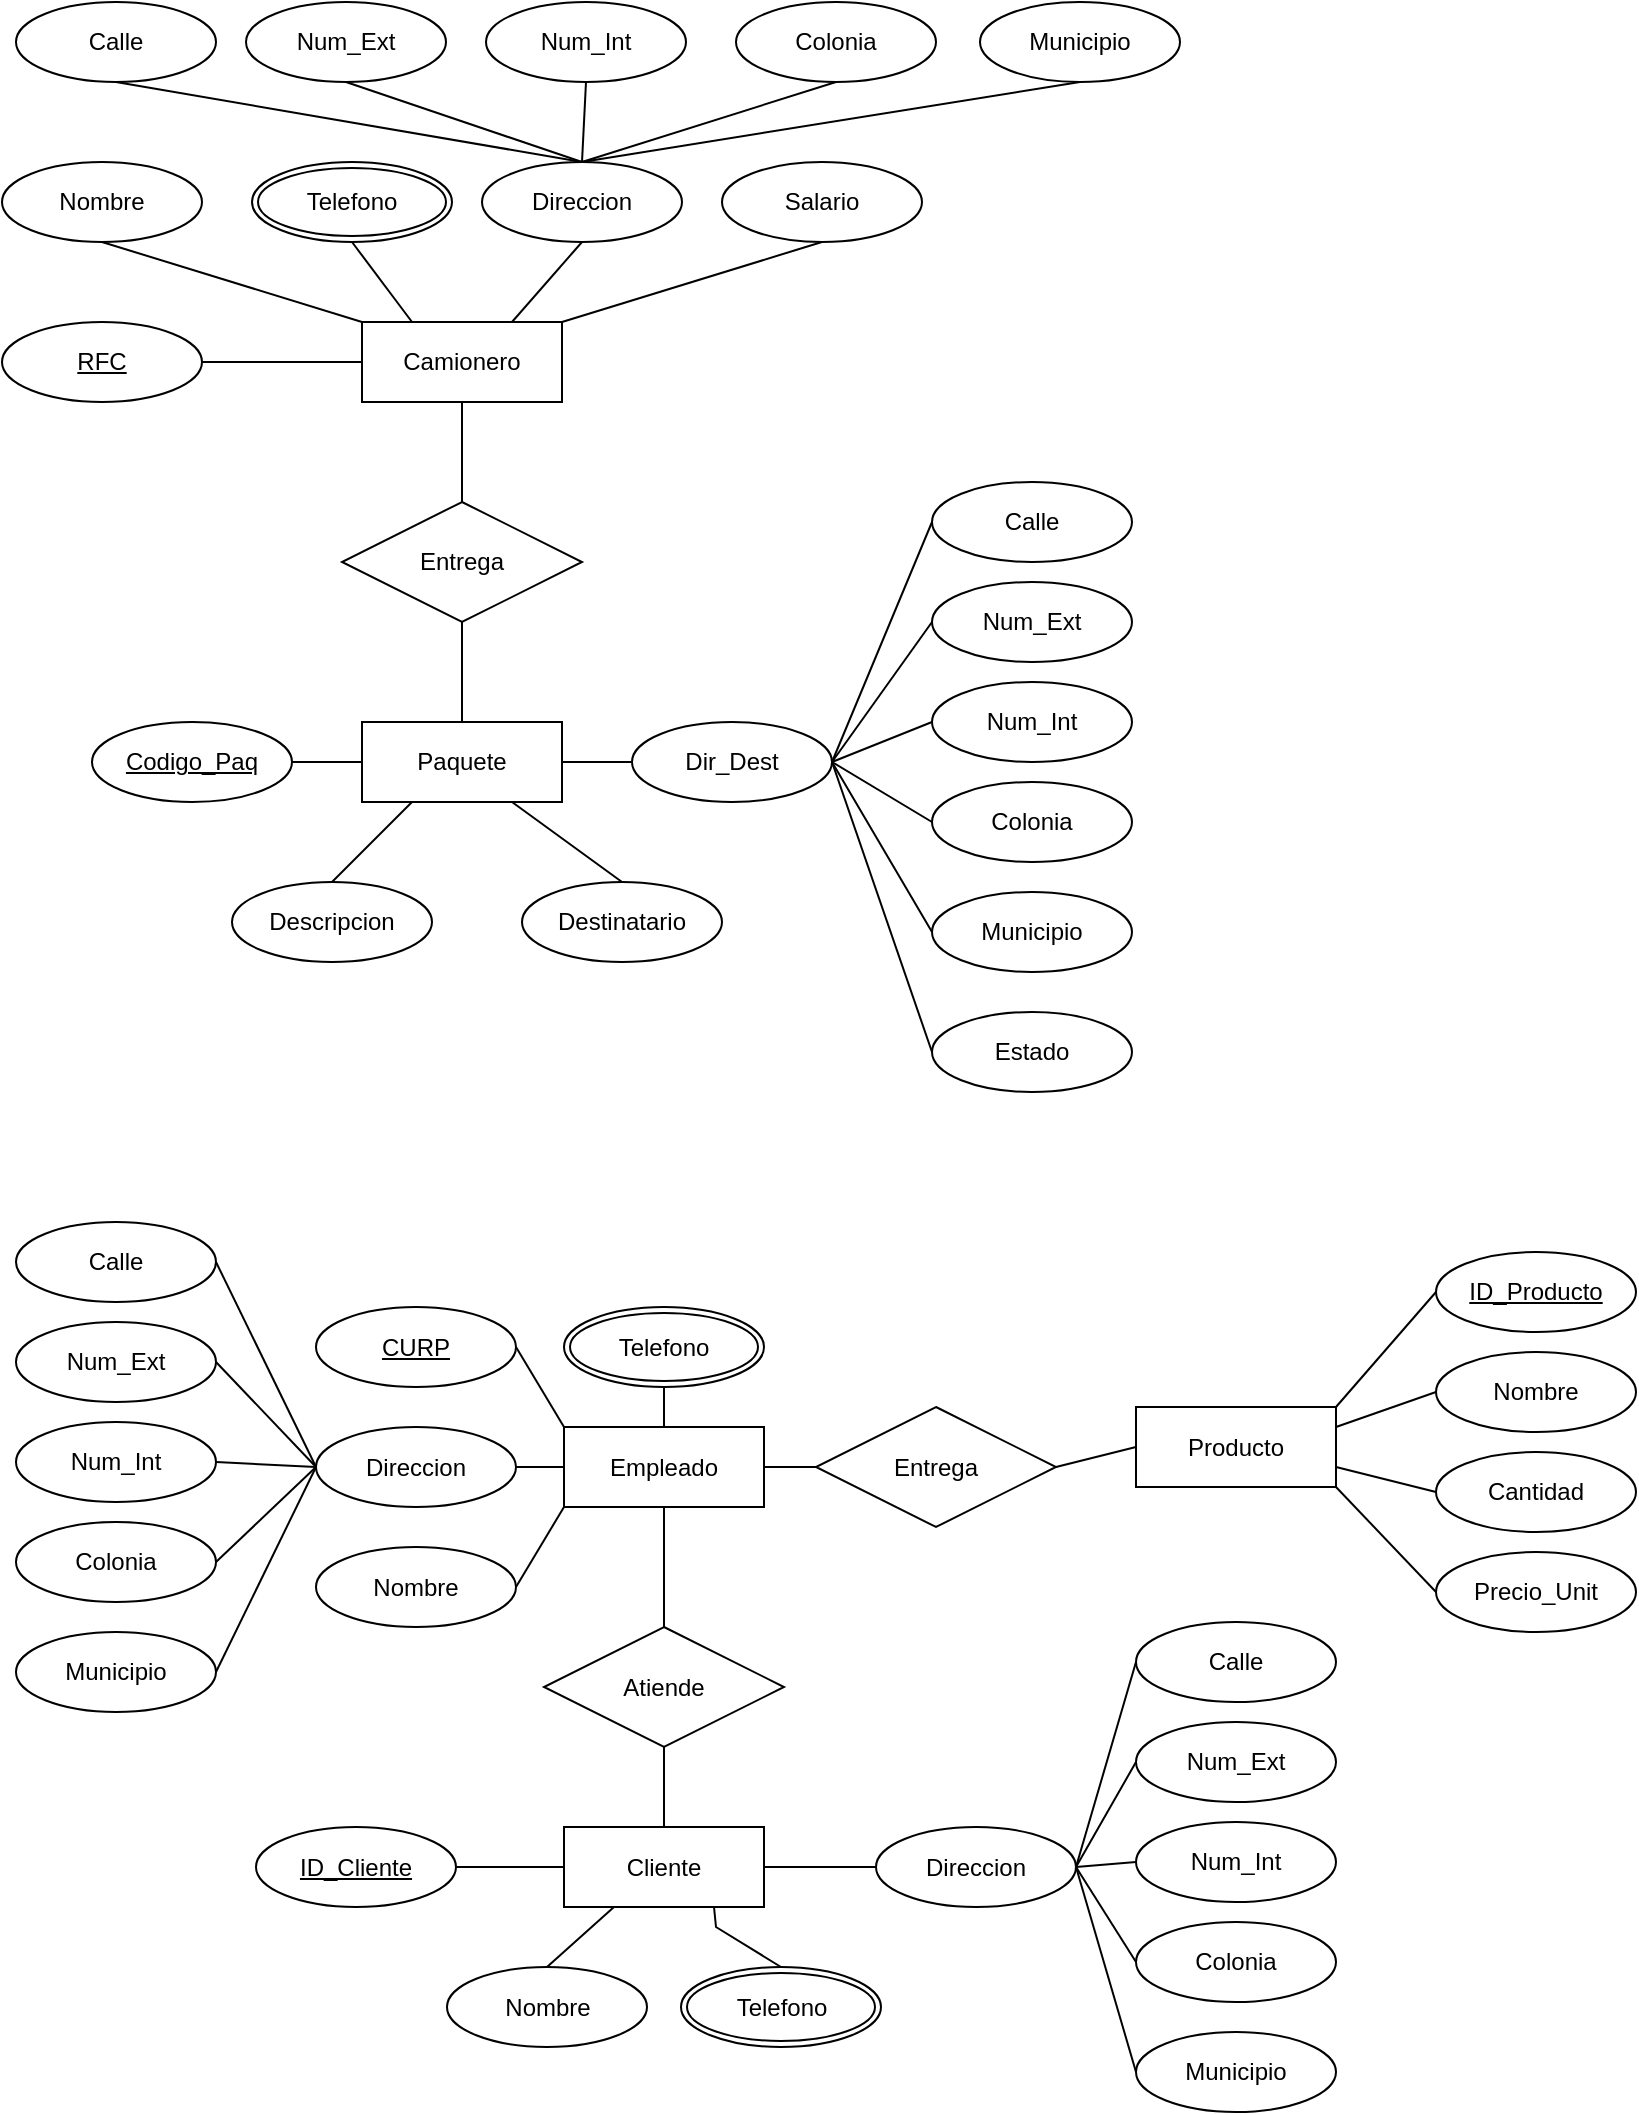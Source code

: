 <mxfile version="24.4.4" type="github">
  <diagram name="Page-1" id="F2wObzFkL9Ld8bVrgQpd">
    <mxGraphModel dx="2390" dy="1315" grid="1" gridSize="10" guides="1" tooltips="1" connect="1" arrows="1" fold="1" page="1" pageScale="1" pageWidth="850" pageHeight="1100" math="0" shadow="0">
      <root>
        <mxCell id="0" />
        <mxCell id="1" parent="0" />
        <mxCell id="Nc63QevifEA5sTJZHli5-1" value="Paquete" style="whiteSpace=wrap;html=1;align=center;" parent="1" vertex="1">
          <mxGeometry x="180" y="360" width="100" height="40" as="geometry" />
        </mxCell>
        <mxCell id="Nc63QevifEA5sTJZHli5-2" value="Camionero" style="whiteSpace=wrap;html=1;align=center;" parent="1" vertex="1">
          <mxGeometry x="180" y="160" width="100" height="40" as="geometry" />
        </mxCell>
        <mxCell id="Nc63QevifEA5sTJZHli5-3" value="Entrega" style="shape=rhombus;perimeter=rhombusPerimeter;whiteSpace=wrap;html=1;align=center;" parent="1" vertex="1">
          <mxGeometry x="170" y="250" width="120" height="60" as="geometry" />
        </mxCell>
        <mxCell id="Nc63QevifEA5sTJZHli5-4" value="" style="endArrow=none;html=1;rounded=0;exitX=0.5;exitY=0;exitDx=0;exitDy=0;entryX=0.5;entryY=1;entryDx=0;entryDy=0;" parent="1" source="Nc63QevifEA5sTJZHli5-1" target="Nc63QevifEA5sTJZHli5-3" edge="1">
          <mxGeometry relative="1" as="geometry">
            <mxPoint x="145" y="290" as="sourcePoint" />
            <mxPoint x="305" y="290" as="targetPoint" />
          </mxGeometry>
        </mxCell>
        <mxCell id="Nc63QevifEA5sTJZHli5-5" value="" style="endArrow=none;html=1;rounded=0;exitX=0.5;exitY=1;exitDx=0;exitDy=0;entryX=0.5;entryY=0;entryDx=0;entryDy=0;" parent="1" source="Nc63QevifEA5sTJZHli5-2" target="Nc63QevifEA5sTJZHli5-3" edge="1">
          <mxGeometry relative="1" as="geometry">
            <mxPoint x="145" y="290" as="sourcePoint" />
            <mxPoint x="305" y="290" as="targetPoint" />
          </mxGeometry>
        </mxCell>
        <mxCell id="Nc63QevifEA5sTJZHli5-6" value="Municipio" style="ellipse;whiteSpace=wrap;html=1;align=center;" parent="1" vertex="1">
          <mxGeometry x="489" width="100" height="40" as="geometry" />
        </mxCell>
        <mxCell id="Nc63QevifEA5sTJZHli5-8" value="Salario" style="ellipse;whiteSpace=wrap;html=1;align=center;" parent="1" vertex="1">
          <mxGeometry x="360" y="80" width="100" height="40" as="geometry" />
        </mxCell>
        <mxCell id="Nc63QevifEA5sTJZHli5-9" value="Direccion" style="ellipse;whiteSpace=wrap;html=1;align=center;" parent="1" vertex="1">
          <mxGeometry x="240" y="80" width="100" height="40" as="geometry" />
        </mxCell>
        <mxCell id="Nc63QevifEA5sTJZHli5-11" value="Nombre" style="ellipse;whiteSpace=wrap;html=1;align=center;" parent="1" vertex="1">
          <mxGeometry y="80" width="100" height="40" as="geometry" />
        </mxCell>
        <mxCell id="Nc63QevifEA5sTJZHli5-12" value="RFC" style="ellipse;whiteSpace=wrap;html=1;align=center;fontStyle=4;" parent="1" vertex="1">
          <mxGeometry y="160" width="100" height="40" as="geometry" />
        </mxCell>
        <mxCell id="Nc63QevifEA5sTJZHli5-13" value="Telefono" style="ellipse;shape=doubleEllipse;margin=3;whiteSpace=wrap;html=1;align=center;" parent="1" vertex="1">
          <mxGeometry x="125" y="80" width="100" height="40" as="geometry" />
        </mxCell>
        <mxCell id="Nc63QevifEA5sTJZHli5-15" value="" style="endArrow=none;html=1;rounded=0;exitX=0.5;exitY=1;exitDx=0;exitDy=0;entryX=1;entryY=0;entryDx=0;entryDy=0;" parent="1" source="Nc63QevifEA5sTJZHli5-8" target="Nc63QevifEA5sTJZHli5-2" edge="1">
          <mxGeometry relative="1" as="geometry">
            <mxPoint x="145" y="290" as="sourcePoint" />
            <mxPoint x="305" y="290" as="targetPoint" />
          </mxGeometry>
        </mxCell>
        <mxCell id="Nc63QevifEA5sTJZHli5-16" value="" style="endArrow=none;html=1;rounded=0;exitX=0.75;exitY=0;exitDx=0;exitDy=0;entryX=0.5;entryY=1;entryDx=0;entryDy=0;" parent="1" source="Nc63QevifEA5sTJZHli5-2" target="Nc63QevifEA5sTJZHli5-9" edge="1">
          <mxGeometry relative="1" as="geometry">
            <mxPoint x="145" y="290" as="sourcePoint" />
            <mxPoint x="305" y="290" as="targetPoint" />
          </mxGeometry>
        </mxCell>
        <mxCell id="Nc63QevifEA5sTJZHli5-17" value="" style="endArrow=none;html=1;rounded=0;exitX=0.5;exitY=1;exitDx=0;exitDy=0;entryX=0.25;entryY=0;entryDx=0;entryDy=0;" parent="1" source="Nc63QevifEA5sTJZHli5-13" target="Nc63QevifEA5sTJZHli5-2" edge="1">
          <mxGeometry relative="1" as="geometry">
            <mxPoint x="145" y="290" as="sourcePoint" />
            <mxPoint x="305" y="290" as="targetPoint" />
          </mxGeometry>
        </mxCell>
        <mxCell id="Nc63QevifEA5sTJZHli5-18" value="" style="endArrow=none;html=1;rounded=0;exitX=0.5;exitY=1;exitDx=0;exitDy=0;entryX=0;entryY=0;entryDx=0;entryDy=0;" parent="1" source="Nc63QevifEA5sTJZHli5-11" target="Nc63QevifEA5sTJZHli5-2" edge="1">
          <mxGeometry relative="1" as="geometry">
            <mxPoint x="145" y="290" as="sourcePoint" />
            <mxPoint x="305" y="290" as="targetPoint" />
          </mxGeometry>
        </mxCell>
        <mxCell id="Nc63QevifEA5sTJZHli5-19" value="" style="endArrow=none;html=1;rounded=0;exitX=1;exitY=0.5;exitDx=0;exitDy=0;entryX=0;entryY=0.5;entryDx=0;entryDy=0;" parent="1" source="Nc63QevifEA5sTJZHli5-12" target="Nc63QevifEA5sTJZHli5-2" edge="1">
          <mxGeometry relative="1" as="geometry">
            <mxPoint x="145" y="290" as="sourcePoint" />
            <mxPoint x="305" y="290" as="targetPoint" />
          </mxGeometry>
        </mxCell>
        <mxCell id="Nc63QevifEA5sTJZHli5-20" value="Codigo_Paq" style="ellipse;whiteSpace=wrap;html=1;align=center;fontStyle=4;" parent="1" vertex="1">
          <mxGeometry x="45" y="360" width="100" height="40" as="geometry" />
        </mxCell>
        <mxCell id="Nc63QevifEA5sTJZHli5-21" value="Dir_Dest" style="ellipse;whiteSpace=wrap;html=1;align=center;" parent="1" vertex="1">
          <mxGeometry x="315" y="360" width="100" height="40" as="geometry" />
        </mxCell>
        <mxCell id="Nc63QevifEA5sTJZHli5-22" value="Descripcion" style="ellipse;whiteSpace=wrap;html=1;align=center;" parent="1" vertex="1">
          <mxGeometry x="115" y="440" width="100" height="40" as="geometry" />
        </mxCell>
        <mxCell id="Nc63QevifEA5sTJZHli5-23" value="Destinatario" style="ellipse;whiteSpace=wrap;html=1;align=center;" parent="1" vertex="1">
          <mxGeometry x="260" y="440" width="100" height="40" as="geometry" />
        </mxCell>
        <mxCell id="Nc63QevifEA5sTJZHli5-24" value="" style="endArrow=none;html=1;rounded=0;exitX=0.75;exitY=1;exitDx=0;exitDy=0;entryX=0.5;entryY=0;entryDx=0;entryDy=0;" parent="1" source="Nc63QevifEA5sTJZHli5-1" target="Nc63QevifEA5sTJZHli5-23" edge="1">
          <mxGeometry relative="1" as="geometry">
            <mxPoint x="145" y="290" as="sourcePoint" />
            <mxPoint x="305" y="290" as="targetPoint" />
          </mxGeometry>
        </mxCell>
        <mxCell id="Nc63QevifEA5sTJZHli5-25" value="" style="endArrow=none;html=1;rounded=0;exitX=0.5;exitY=0;exitDx=0;exitDy=0;entryX=0.25;entryY=1;entryDx=0;entryDy=0;" parent="1" source="Nc63QevifEA5sTJZHli5-22" target="Nc63QevifEA5sTJZHli5-1" edge="1">
          <mxGeometry relative="1" as="geometry">
            <mxPoint x="145" y="290" as="sourcePoint" />
            <mxPoint x="305" y="290" as="targetPoint" />
          </mxGeometry>
        </mxCell>
        <mxCell id="Nc63QevifEA5sTJZHli5-26" value="" style="endArrow=none;html=1;rounded=0;exitX=1;exitY=0.5;exitDx=0;exitDy=0;entryX=0;entryY=0.5;entryDx=0;entryDy=0;" parent="1" source="Nc63QevifEA5sTJZHli5-1" target="Nc63QevifEA5sTJZHli5-21" edge="1">
          <mxGeometry relative="1" as="geometry">
            <mxPoint x="145" y="290" as="sourcePoint" />
            <mxPoint x="305" y="290" as="targetPoint" />
          </mxGeometry>
        </mxCell>
        <mxCell id="Nc63QevifEA5sTJZHli5-27" value="" style="endArrow=none;html=1;rounded=0;exitX=1;exitY=0.5;exitDx=0;exitDy=0;entryX=0;entryY=0.5;entryDx=0;entryDy=0;" parent="1" source="Nc63QevifEA5sTJZHli5-20" target="Nc63QevifEA5sTJZHli5-1" edge="1">
          <mxGeometry relative="1" as="geometry">
            <mxPoint x="145" y="290" as="sourcePoint" />
            <mxPoint x="305" y="290" as="targetPoint" />
          </mxGeometry>
        </mxCell>
        <mxCell id="Nc63QevifEA5sTJZHli5-28" value="Colonia" style="ellipse;whiteSpace=wrap;html=1;align=center;" parent="1" vertex="1">
          <mxGeometry x="367" width="100" height="40" as="geometry" />
        </mxCell>
        <mxCell id="Nc63QevifEA5sTJZHli5-29" value="Num_Int" style="ellipse;whiteSpace=wrap;html=1;align=center;" parent="1" vertex="1">
          <mxGeometry x="242" width="100" height="40" as="geometry" />
        </mxCell>
        <mxCell id="Nc63QevifEA5sTJZHli5-30" value="Num_Ext" style="ellipse;whiteSpace=wrap;html=1;align=center;" parent="1" vertex="1">
          <mxGeometry x="122" width="100" height="40" as="geometry" />
        </mxCell>
        <mxCell id="Nc63QevifEA5sTJZHli5-31" value="Calle" style="ellipse;whiteSpace=wrap;html=1;align=center;" parent="1" vertex="1">
          <mxGeometry x="7" width="100" height="40" as="geometry" />
        </mxCell>
        <mxCell id="Nc63QevifEA5sTJZHli5-32" value="" style="endArrow=none;html=1;rounded=0;exitX=0.5;exitY=1;exitDx=0;exitDy=0;entryX=0.5;entryY=0;entryDx=0;entryDy=0;" parent="1" source="Nc63QevifEA5sTJZHli5-31" target="Nc63QevifEA5sTJZHli5-9" edge="1">
          <mxGeometry relative="1" as="geometry">
            <mxPoint x="145" y="290" as="sourcePoint" />
            <mxPoint x="305" y="290" as="targetPoint" />
          </mxGeometry>
        </mxCell>
        <mxCell id="Nc63QevifEA5sTJZHli5-33" value="" style="endArrow=none;html=1;rounded=0;exitX=0.5;exitY=1;exitDx=0;exitDy=0;entryX=0.5;entryY=0;entryDx=0;entryDy=0;" parent="1" source="Nc63QevifEA5sTJZHli5-28" target="Nc63QevifEA5sTJZHli5-9" edge="1">
          <mxGeometry relative="1" as="geometry">
            <mxPoint x="145" y="290" as="sourcePoint" />
            <mxPoint x="305" y="290" as="targetPoint" />
          </mxGeometry>
        </mxCell>
        <mxCell id="Nc63QevifEA5sTJZHli5-34" value="" style="endArrow=none;html=1;rounded=0;exitX=0.5;exitY=1;exitDx=0;exitDy=0;entryX=0.5;entryY=0;entryDx=0;entryDy=0;" parent="1" source="Nc63QevifEA5sTJZHli5-29" target="Nc63QevifEA5sTJZHli5-9" edge="1">
          <mxGeometry relative="1" as="geometry">
            <mxPoint x="145" y="290" as="sourcePoint" />
            <mxPoint x="305" y="290" as="targetPoint" />
          </mxGeometry>
        </mxCell>
        <mxCell id="Nc63QevifEA5sTJZHli5-35" value="" style="endArrow=none;html=1;rounded=0;exitX=0.5;exitY=1;exitDx=0;exitDy=0;entryX=0.5;entryY=0;entryDx=0;entryDy=0;" parent="1" source="Nc63QevifEA5sTJZHli5-30" target="Nc63QevifEA5sTJZHli5-9" edge="1">
          <mxGeometry relative="1" as="geometry">
            <mxPoint x="145" y="290" as="sourcePoint" />
            <mxPoint x="305" y="290" as="targetPoint" />
          </mxGeometry>
        </mxCell>
        <mxCell id="Nc63QevifEA5sTJZHli5-36" value="Colonia" style="ellipse;whiteSpace=wrap;html=1;align=center;" parent="1" vertex="1">
          <mxGeometry x="465" y="390" width="100" height="40" as="geometry" />
        </mxCell>
        <mxCell id="Nc63QevifEA5sTJZHli5-37" value="Num_Int" style="ellipse;whiteSpace=wrap;html=1;align=center;" parent="1" vertex="1">
          <mxGeometry x="465" y="340" width="100" height="40" as="geometry" />
        </mxCell>
        <mxCell id="Nc63QevifEA5sTJZHli5-38" value="Num_Ext" style="ellipse;whiteSpace=wrap;html=1;align=center;" parent="1" vertex="1">
          <mxGeometry x="465" y="290" width="100" height="40" as="geometry" />
        </mxCell>
        <mxCell id="Nc63QevifEA5sTJZHli5-39" value="Calle" style="ellipse;whiteSpace=wrap;html=1;align=center;" parent="1" vertex="1">
          <mxGeometry x="465" y="240" width="100" height="40" as="geometry" />
        </mxCell>
        <mxCell id="Nc63QevifEA5sTJZHli5-40" value="" style="endArrow=none;html=1;rounded=0;entryX=0;entryY=0.5;entryDx=0;entryDy=0;exitX=1;exitY=0.5;exitDx=0;exitDy=0;" parent="1" source="Nc63QevifEA5sTJZHli5-21" target="Nc63QevifEA5sTJZHli5-37" edge="1">
          <mxGeometry relative="1" as="geometry">
            <mxPoint x="95" y="320" as="sourcePoint" />
            <mxPoint x="255" y="320" as="targetPoint" />
          </mxGeometry>
        </mxCell>
        <mxCell id="Nc63QevifEA5sTJZHli5-41" value="" style="endArrow=none;html=1;rounded=0;entryX=0;entryY=0.5;entryDx=0;entryDy=0;exitX=1;exitY=0.5;exitDx=0;exitDy=0;" parent="1" source="Nc63QevifEA5sTJZHli5-21" target="Nc63QevifEA5sTJZHli5-38" edge="1">
          <mxGeometry relative="1" as="geometry">
            <mxPoint x="95" y="320" as="sourcePoint" />
            <mxPoint x="255" y="320" as="targetPoint" />
          </mxGeometry>
        </mxCell>
        <mxCell id="Nc63QevifEA5sTJZHli5-42" value="" style="endArrow=none;html=1;rounded=0;entryX=0;entryY=0.5;entryDx=0;entryDy=0;exitX=1;exitY=0.5;exitDx=0;exitDy=0;" parent="1" source="Nc63QevifEA5sTJZHli5-21" target="Nc63QevifEA5sTJZHli5-39" edge="1">
          <mxGeometry relative="1" as="geometry">
            <mxPoint x="95" y="320" as="sourcePoint" />
            <mxPoint x="255" y="320" as="targetPoint" />
          </mxGeometry>
        </mxCell>
        <mxCell id="Nc63QevifEA5sTJZHli5-44" value="Estado" style="ellipse;whiteSpace=wrap;html=1;align=center;" parent="1" vertex="1">
          <mxGeometry x="465" y="505" width="100" height="40" as="geometry" />
        </mxCell>
        <mxCell id="Nc63QevifEA5sTJZHli5-45" value="Municipio" style="ellipse;whiteSpace=wrap;html=1;align=center;" parent="1" vertex="1">
          <mxGeometry x="465" y="445" width="100" height="40" as="geometry" />
        </mxCell>
        <mxCell id="Nc63QevifEA5sTJZHli5-46" value="" style="endArrow=none;html=1;rounded=0;entryX=0;entryY=0.5;entryDx=0;entryDy=0;exitX=1;exitY=0.5;exitDx=0;exitDy=0;" parent="1" source="Nc63QevifEA5sTJZHli5-21" target="Nc63QevifEA5sTJZHli5-44" edge="1">
          <mxGeometry relative="1" as="geometry">
            <mxPoint x="95" y="320" as="sourcePoint" />
            <mxPoint x="255" y="320" as="targetPoint" />
          </mxGeometry>
        </mxCell>
        <mxCell id="Nc63QevifEA5sTJZHli5-47" value="" style="endArrow=none;html=1;rounded=0;entryX=0;entryY=0.5;entryDx=0;entryDy=0;exitX=1;exitY=0.5;exitDx=0;exitDy=0;" parent="1" source="Nc63QevifEA5sTJZHli5-21" target="Nc63QevifEA5sTJZHli5-45" edge="1">
          <mxGeometry relative="1" as="geometry">
            <mxPoint x="95" y="320" as="sourcePoint" />
            <mxPoint x="255" y="320" as="targetPoint" />
          </mxGeometry>
        </mxCell>
        <mxCell id="Nc63QevifEA5sTJZHli5-48" value="" style="endArrow=none;html=1;rounded=0;entryX=0;entryY=0.5;entryDx=0;entryDy=0;exitX=1;exitY=0.5;exitDx=0;exitDy=0;" parent="1" source="Nc63QevifEA5sTJZHli5-21" target="Nc63QevifEA5sTJZHli5-36" edge="1">
          <mxGeometry relative="1" as="geometry">
            <mxPoint x="95" y="320" as="sourcePoint" />
            <mxPoint x="255" y="320" as="targetPoint" />
          </mxGeometry>
        </mxCell>
        <mxCell id="Nc63QevifEA5sTJZHli5-49" value="" style="endArrow=none;html=1;rounded=0;entryX=0.5;entryY=1;entryDx=0;entryDy=0;exitX=0.5;exitY=0;exitDx=0;exitDy=0;" parent="1" source="Nc63QevifEA5sTJZHli5-9" target="Nc63QevifEA5sTJZHli5-6" edge="1">
          <mxGeometry relative="1" as="geometry">
            <mxPoint x="217" y="330" as="sourcePoint" />
            <mxPoint x="377" y="330" as="targetPoint" />
          </mxGeometry>
        </mxCell>
        <mxCell id="Nc63QevifEA5sTJZHli5-50" value="Empleado" style="whiteSpace=wrap;html=1;align=center;" parent="1" vertex="1">
          <mxGeometry x="281" y="712.5" width="100" height="40" as="geometry" />
        </mxCell>
        <mxCell id="Nc63QevifEA5sTJZHli5-51" value="Cliente" style="whiteSpace=wrap;html=1;align=center;" parent="1" vertex="1">
          <mxGeometry x="281" y="912.5" width="100" height="40" as="geometry" />
        </mxCell>
        <mxCell id="Nc63QevifEA5sTJZHli5-52" value="Producto" style="whiteSpace=wrap;html=1;align=center;" parent="1" vertex="1">
          <mxGeometry x="567" y="702.5" width="100" height="40" as="geometry" />
        </mxCell>
        <mxCell id="Nc63QevifEA5sTJZHli5-53" value="Entrega" style="shape=rhombus;perimeter=rhombusPerimeter;whiteSpace=wrap;html=1;align=center;" parent="1" vertex="1">
          <mxGeometry x="407" y="702.5" width="120" height="60" as="geometry" />
        </mxCell>
        <mxCell id="Nc63QevifEA5sTJZHli5-54" value="Atiende" style="shape=rhombus;perimeter=rhombusPerimeter;whiteSpace=wrap;html=1;align=center;" parent="1" vertex="1">
          <mxGeometry x="271" y="812.5" width="120" height="60" as="geometry" />
        </mxCell>
        <mxCell id="Nc63QevifEA5sTJZHli5-55" value="" style="endArrow=none;html=1;rounded=0;entryX=0;entryY=0.5;entryDx=0;entryDy=0;exitX=1;exitY=0.5;exitDx=0;exitDy=0;" parent="1" source="Nc63QevifEA5sTJZHli5-50" target="Nc63QevifEA5sTJZHli5-53" edge="1">
          <mxGeometry relative="1" as="geometry">
            <mxPoint x="376" y="772.5" as="sourcePoint" />
            <mxPoint x="396" y="732.5" as="targetPoint" />
          </mxGeometry>
        </mxCell>
        <mxCell id="Nc63QevifEA5sTJZHli5-57" value="" style="endArrow=none;html=1;rounded=0;exitX=0;exitY=0.5;exitDx=0;exitDy=0;entryX=1;entryY=0.5;entryDx=0;entryDy=0;" parent="1" source="Nc63QevifEA5sTJZHli5-52" target="Nc63QevifEA5sTJZHli5-53" edge="1">
          <mxGeometry relative="1" as="geometry">
            <mxPoint x="237" y="732.5" as="sourcePoint" />
            <mxPoint x="397" y="732.5" as="targetPoint" />
          </mxGeometry>
        </mxCell>
        <mxCell id="Nc63QevifEA5sTJZHli5-59" value="" style="endArrow=none;html=1;rounded=0;exitX=0.5;exitY=1;exitDx=0;exitDy=0;entryX=0.5;entryY=0;entryDx=0;entryDy=0;" parent="1" source="Nc63QevifEA5sTJZHli5-54" target="Nc63QevifEA5sTJZHli5-51" edge="1">
          <mxGeometry relative="1" as="geometry">
            <mxPoint x="451" y="822.5" as="sourcePoint" />
            <mxPoint x="611" y="822.5" as="targetPoint" />
          </mxGeometry>
        </mxCell>
        <mxCell id="Nc63QevifEA5sTJZHli5-60" value="" style="endArrow=none;html=1;rounded=0;exitX=0.5;exitY=1;exitDx=0;exitDy=0;entryX=0.5;entryY=0;entryDx=0;entryDy=0;" parent="1" source="Nc63QevifEA5sTJZHli5-50" target="Nc63QevifEA5sTJZHli5-54" edge="1">
          <mxGeometry relative="1" as="geometry">
            <mxPoint x="457" y="802.5" as="sourcePoint" />
            <mxPoint x="617" y="802.5" as="targetPoint" />
          </mxGeometry>
        </mxCell>
        <mxCell id="Nc63QevifEA5sTJZHli5-61" value="Nombre" style="ellipse;whiteSpace=wrap;html=1;align=center;" parent="1" vertex="1">
          <mxGeometry x="157" y="772.5" width="100" height="40" as="geometry" />
        </mxCell>
        <mxCell id="Nc63QevifEA5sTJZHli5-62" value="Direccion" style="ellipse;whiteSpace=wrap;html=1;align=center;" parent="1" vertex="1">
          <mxGeometry x="157" y="712.5" width="100" height="40" as="geometry" />
        </mxCell>
        <mxCell id="Nc63QevifEA5sTJZHli5-63" value="CURP" style="ellipse;whiteSpace=wrap;html=1;align=center;fontStyle=4;" parent="1" vertex="1">
          <mxGeometry x="157" y="652.5" width="100" height="40" as="geometry" />
        </mxCell>
        <mxCell id="Nc63QevifEA5sTJZHli5-64" value="Telefono" style="ellipse;shape=doubleEllipse;margin=3;whiteSpace=wrap;html=1;align=center;" parent="1" vertex="1">
          <mxGeometry x="281" y="652.5" width="100" height="40" as="geometry" />
        </mxCell>
        <mxCell id="Nc63QevifEA5sTJZHli5-65" value="" style="endArrow=none;html=1;rounded=0;exitX=1;exitY=0.5;exitDx=0;exitDy=0;entryX=0;entryY=1;entryDx=0;entryDy=0;" parent="1" source="Nc63QevifEA5sTJZHli5-61" target="Nc63QevifEA5sTJZHli5-50" edge="1">
          <mxGeometry relative="1" as="geometry">
            <mxPoint x="354" y="802.5" as="sourcePoint" />
            <mxPoint x="514" y="802.5" as="targetPoint" />
          </mxGeometry>
        </mxCell>
        <mxCell id="Nc63QevifEA5sTJZHli5-66" value="" style="endArrow=none;html=1;rounded=0;exitX=1;exitY=0.5;exitDx=0;exitDy=0;entryX=0;entryY=0.5;entryDx=0;entryDy=0;" parent="1" source="Nc63QevifEA5sTJZHli5-62" target="Nc63QevifEA5sTJZHli5-50" edge="1">
          <mxGeometry relative="1" as="geometry">
            <mxPoint x="354" y="802.5" as="sourcePoint" />
            <mxPoint x="514" y="802.5" as="targetPoint" />
          </mxGeometry>
        </mxCell>
        <mxCell id="Nc63QevifEA5sTJZHli5-67" value="" style="endArrow=none;html=1;rounded=0;entryX=1;entryY=0.5;entryDx=0;entryDy=0;exitX=0;exitY=0;exitDx=0;exitDy=0;" parent="1" source="Nc63QevifEA5sTJZHli5-50" target="Nc63QevifEA5sTJZHli5-63" edge="1">
          <mxGeometry relative="1" as="geometry">
            <mxPoint x="354" y="802.5" as="sourcePoint" />
            <mxPoint x="514" y="802.5" as="targetPoint" />
          </mxGeometry>
        </mxCell>
        <mxCell id="Nc63QevifEA5sTJZHli5-68" value="" style="endArrow=none;html=1;rounded=0;entryX=0.5;entryY=1;entryDx=0;entryDy=0;exitX=0.5;exitY=0;exitDx=0;exitDy=0;" parent="1" source="Nc63QevifEA5sTJZHli5-50" target="Nc63QevifEA5sTJZHli5-64" edge="1">
          <mxGeometry relative="1" as="geometry">
            <mxPoint x="354" y="802.5" as="sourcePoint" />
            <mxPoint x="514" y="802.5" as="targetPoint" />
          </mxGeometry>
        </mxCell>
        <mxCell id="Nc63QevifEA5sTJZHli5-69" value="Colonia" style="ellipse;whiteSpace=wrap;html=1;align=center;" parent="1" vertex="1">
          <mxGeometry x="7" y="760" width="100" height="40" as="geometry" />
        </mxCell>
        <mxCell id="Nc63QevifEA5sTJZHli5-70" value="Num_Int" style="ellipse;whiteSpace=wrap;html=1;align=center;" parent="1" vertex="1">
          <mxGeometry x="7" y="710" width="100" height="40" as="geometry" />
        </mxCell>
        <mxCell id="Nc63QevifEA5sTJZHli5-71" value="Num_Ext" style="ellipse;whiteSpace=wrap;html=1;align=center;" parent="1" vertex="1">
          <mxGeometry x="7" y="660" width="100" height="40" as="geometry" />
        </mxCell>
        <mxCell id="Nc63QevifEA5sTJZHli5-72" value="Calle" style="ellipse;whiteSpace=wrap;html=1;align=center;" parent="1" vertex="1">
          <mxGeometry x="7" y="610" width="100" height="40" as="geometry" />
        </mxCell>
        <mxCell id="Nc63QevifEA5sTJZHli5-73" value="Municipio" style="ellipse;whiteSpace=wrap;html=1;align=center;" parent="1" vertex="1">
          <mxGeometry x="7" y="815" width="100" height="40" as="geometry" />
        </mxCell>
        <mxCell id="Nc63QevifEA5sTJZHli5-74" value="" style="endArrow=none;html=1;rounded=0;exitX=1;exitY=0.5;exitDx=0;exitDy=0;entryX=0;entryY=0.5;entryDx=0;entryDy=0;" parent="1" source="Nc63QevifEA5sTJZHli5-73" target="Nc63QevifEA5sTJZHli5-62" edge="1">
          <mxGeometry relative="1" as="geometry">
            <mxPoint x="337" y="592.5" as="sourcePoint" />
            <mxPoint x="497" y="592.5" as="targetPoint" />
          </mxGeometry>
        </mxCell>
        <mxCell id="Nc63QevifEA5sTJZHli5-75" value="" style="endArrow=none;html=1;rounded=0;exitX=1;exitY=0.5;exitDx=0;exitDy=0;entryX=0;entryY=0.5;entryDx=0;entryDy=0;" parent="1" source="Nc63QevifEA5sTJZHli5-69" target="Nc63QevifEA5sTJZHli5-62" edge="1">
          <mxGeometry relative="1" as="geometry">
            <mxPoint x="337" y="592.5" as="sourcePoint" />
            <mxPoint x="497" y="592.5" as="targetPoint" />
          </mxGeometry>
        </mxCell>
        <mxCell id="Nc63QevifEA5sTJZHli5-76" value="" style="endArrow=none;html=1;rounded=0;exitX=1;exitY=0.5;exitDx=0;exitDy=0;entryX=0;entryY=0.5;entryDx=0;entryDy=0;" parent="1" source="Nc63QevifEA5sTJZHli5-70" target="Nc63QevifEA5sTJZHli5-62" edge="1">
          <mxGeometry relative="1" as="geometry">
            <mxPoint x="337" y="592.5" as="sourcePoint" />
            <mxPoint x="497" y="592.5" as="targetPoint" />
          </mxGeometry>
        </mxCell>
        <mxCell id="Nc63QevifEA5sTJZHli5-77" value="" style="endArrow=none;html=1;rounded=0;exitX=1;exitY=0.5;exitDx=0;exitDy=0;entryX=0;entryY=0.5;entryDx=0;entryDy=0;" parent="1" source="Nc63QevifEA5sTJZHli5-71" target="Nc63QevifEA5sTJZHli5-62" edge="1">
          <mxGeometry relative="1" as="geometry">
            <mxPoint x="337" y="592.5" as="sourcePoint" />
            <mxPoint x="497" y="592.5" as="targetPoint" />
          </mxGeometry>
        </mxCell>
        <mxCell id="Nc63QevifEA5sTJZHli5-78" value="" style="endArrow=none;html=1;rounded=0;exitX=1;exitY=0.5;exitDx=0;exitDy=0;entryX=0;entryY=0.5;entryDx=0;entryDy=0;" parent="1" source="Nc63QevifEA5sTJZHli5-72" target="Nc63QevifEA5sTJZHli5-62" edge="1">
          <mxGeometry relative="1" as="geometry">
            <mxPoint x="337" y="592.5" as="sourcePoint" />
            <mxPoint x="497" y="592.5" as="targetPoint" />
          </mxGeometry>
        </mxCell>
        <mxCell id="Nc63QevifEA5sTJZHli5-79" value="Nombre" style="ellipse;whiteSpace=wrap;html=1;align=center;" parent="1" vertex="1">
          <mxGeometry x="222.5" y="982.5" width="100" height="40" as="geometry" />
        </mxCell>
        <mxCell id="Nc63QevifEA5sTJZHli5-80" value="ID_Cliente" style="ellipse;whiteSpace=wrap;html=1;align=center;fontStyle=4;" parent="1" vertex="1">
          <mxGeometry x="127" y="912.5" width="100" height="40" as="geometry" />
        </mxCell>
        <mxCell id="Nc63QevifEA5sTJZHli5-81" value="Telefono" style="ellipse;shape=doubleEllipse;margin=3;whiteSpace=wrap;html=1;align=center;" parent="1" vertex="1">
          <mxGeometry x="339.5" y="982.5" width="100" height="40" as="geometry" />
        </mxCell>
        <mxCell id="Nc63QevifEA5sTJZHli5-82" value="Direccion" style="ellipse;whiteSpace=wrap;html=1;align=center;" parent="1" vertex="1">
          <mxGeometry x="437" y="912.5" width="100" height="40" as="geometry" />
        </mxCell>
        <mxCell id="Nc63QevifEA5sTJZHli5-83" value="" style="endArrow=none;html=1;rounded=0;exitX=1;exitY=0.5;exitDx=0;exitDy=0;entryX=0;entryY=0.5;entryDx=0;entryDy=0;" parent="1" source="Nc63QevifEA5sTJZHli5-51" target="Nc63QevifEA5sTJZHli5-82" edge="1">
          <mxGeometry relative="1" as="geometry">
            <mxPoint x="337" y="862.5" as="sourcePoint" />
            <mxPoint x="497" y="862.5" as="targetPoint" />
          </mxGeometry>
        </mxCell>
        <mxCell id="Nc63QevifEA5sTJZHli5-84" value="" style="endArrow=none;html=1;rounded=0;exitX=0.75;exitY=1;exitDx=0;exitDy=0;entryX=0.5;entryY=0;entryDx=0;entryDy=0;" parent="1" source="Nc63QevifEA5sTJZHli5-51" target="Nc63QevifEA5sTJZHli5-81" edge="1">
          <mxGeometry relative="1" as="geometry">
            <mxPoint x="337" y="862.5" as="sourcePoint" />
            <mxPoint x="497" y="862.5" as="targetPoint" />
            <Array as="points">
              <mxPoint x="357" y="962.5" />
            </Array>
          </mxGeometry>
        </mxCell>
        <mxCell id="Nc63QevifEA5sTJZHli5-85" value="" style="endArrow=none;html=1;rounded=0;exitX=0.5;exitY=0;exitDx=0;exitDy=0;entryX=0.25;entryY=1;entryDx=0;entryDy=0;" parent="1" source="Nc63QevifEA5sTJZHli5-79" target="Nc63QevifEA5sTJZHli5-51" edge="1">
          <mxGeometry relative="1" as="geometry">
            <mxPoint x="337" y="862.5" as="sourcePoint" />
            <mxPoint x="497" y="862.5" as="targetPoint" />
          </mxGeometry>
        </mxCell>
        <mxCell id="Nc63QevifEA5sTJZHli5-86" value="" style="endArrow=none;html=1;rounded=0;exitX=1;exitY=0.5;exitDx=0;exitDy=0;entryX=0;entryY=0.5;entryDx=0;entryDy=0;" parent="1" source="Nc63QevifEA5sTJZHli5-80" target="Nc63QevifEA5sTJZHli5-51" edge="1">
          <mxGeometry relative="1" as="geometry">
            <mxPoint x="337" y="862.5" as="sourcePoint" />
            <mxPoint x="497" y="862.5" as="targetPoint" />
          </mxGeometry>
        </mxCell>
        <mxCell id="Nc63QevifEA5sTJZHli5-87" value="Colonia" style="ellipse;whiteSpace=wrap;html=1;align=center;" parent="1" vertex="1">
          <mxGeometry x="567" y="960" width="100" height="40" as="geometry" />
        </mxCell>
        <mxCell id="Nc63QevifEA5sTJZHli5-88" value="Num_Int" style="ellipse;whiteSpace=wrap;html=1;align=center;" parent="1" vertex="1">
          <mxGeometry x="567" y="910" width="100" height="40" as="geometry" />
        </mxCell>
        <mxCell id="Nc63QevifEA5sTJZHli5-89" value="Num_Ext" style="ellipse;whiteSpace=wrap;html=1;align=center;" parent="1" vertex="1">
          <mxGeometry x="567" y="860" width="100" height="40" as="geometry" />
        </mxCell>
        <mxCell id="Nc63QevifEA5sTJZHli5-90" value="Calle" style="ellipse;whiteSpace=wrap;html=1;align=center;" parent="1" vertex="1">
          <mxGeometry x="567" y="810" width="100" height="40" as="geometry" />
        </mxCell>
        <mxCell id="Nc63QevifEA5sTJZHli5-91" value="Municipio" style="ellipse;whiteSpace=wrap;html=1;align=center;" parent="1" vertex="1">
          <mxGeometry x="567" y="1015" width="100" height="40" as="geometry" />
        </mxCell>
        <mxCell id="Nc63QevifEA5sTJZHli5-92" value="" style="endArrow=none;html=1;rounded=0;exitX=1;exitY=0.5;exitDx=0;exitDy=0;entryX=0;entryY=0.5;entryDx=0;entryDy=0;" parent="1" source="Nc63QevifEA5sTJZHli5-82" target="Nc63QevifEA5sTJZHli5-91" edge="1">
          <mxGeometry relative="1" as="geometry">
            <mxPoint x="337" y="862.5" as="sourcePoint" />
            <mxPoint x="497" y="862.5" as="targetPoint" />
          </mxGeometry>
        </mxCell>
        <mxCell id="Nc63QevifEA5sTJZHli5-93" value="" style="endArrow=none;html=1;rounded=0;exitX=1;exitY=0.5;exitDx=0;exitDy=0;entryX=0;entryY=0.5;entryDx=0;entryDy=0;" parent="1" source="Nc63QevifEA5sTJZHli5-82" target="Nc63QevifEA5sTJZHli5-87" edge="1">
          <mxGeometry relative="1" as="geometry">
            <mxPoint x="337" y="862.5" as="sourcePoint" />
            <mxPoint x="497" y="862.5" as="targetPoint" />
          </mxGeometry>
        </mxCell>
        <mxCell id="Nc63QevifEA5sTJZHli5-94" value="" style="endArrow=none;html=1;rounded=0;exitX=1;exitY=0.5;exitDx=0;exitDy=0;entryX=0;entryY=0.5;entryDx=0;entryDy=0;" parent="1" source="Nc63QevifEA5sTJZHli5-82" target="Nc63QevifEA5sTJZHli5-88" edge="1">
          <mxGeometry relative="1" as="geometry">
            <mxPoint x="337" y="862.5" as="sourcePoint" />
            <mxPoint x="497" y="862.5" as="targetPoint" />
          </mxGeometry>
        </mxCell>
        <mxCell id="Nc63QevifEA5sTJZHli5-95" value="" style="endArrow=none;html=1;rounded=0;exitX=1;exitY=0.5;exitDx=0;exitDy=0;entryX=0;entryY=0.5;entryDx=0;entryDy=0;" parent="1" source="Nc63QevifEA5sTJZHli5-82" target="Nc63QevifEA5sTJZHli5-89" edge="1">
          <mxGeometry relative="1" as="geometry">
            <mxPoint x="337" y="862.5" as="sourcePoint" />
            <mxPoint x="497" y="862.5" as="targetPoint" />
          </mxGeometry>
        </mxCell>
        <mxCell id="Nc63QevifEA5sTJZHli5-96" value="" style="endArrow=none;html=1;rounded=0;exitX=1;exitY=0.5;exitDx=0;exitDy=0;entryX=0;entryY=0.5;entryDx=0;entryDy=0;" parent="1" source="Nc63QevifEA5sTJZHli5-82" target="Nc63QevifEA5sTJZHli5-90" edge="1">
          <mxGeometry relative="1" as="geometry">
            <mxPoint x="337" y="862.5" as="sourcePoint" />
            <mxPoint x="497" y="862.5" as="targetPoint" />
          </mxGeometry>
        </mxCell>
        <mxCell id="Nc63QevifEA5sTJZHli5-97" value="ID_Producto" style="ellipse;whiteSpace=wrap;html=1;align=center;fontStyle=4;" parent="1" vertex="1">
          <mxGeometry x="717" y="625" width="100" height="40" as="geometry" />
        </mxCell>
        <mxCell id="Nc63QevifEA5sTJZHli5-98" value="Nombre" style="ellipse;whiteSpace=wrap;html=1;align=center;" parent="1" vertex="1">
          <mxGeometry x="717" y="675" width="100" height="40" as="geometry" />
        </mxCell>
        <mxCell id="Nc63QevifEA5sTJZHli5-99" value="Cantidad" style="ellipse;whiteSpace=wrap;html=1;align=center;" parent="1" vertex="1">
          <mxGeometry x="717" y="725" width="100" height="40" as="geometry" />
        </mxCell>
        <mxCell id="Nc63QevifEA5sTJZHli5-100" value="Precio_Unit" style="ellipse;whiteSpace=wrap;html=1;align=center;" parent="1" vertex="1">
          <mxGeometry x="717" y="775" width="100" height="40" as="geometry" />
        </mxCell>
        <mxCell id="Nc63QevifEA5sTJZHli5-101" value="" style="endArrow=none;html=1;rounded=0;entryX=0;entryY=0.5;entryDx=0;entryDy=0;exitX=1;exitY=1;exitDx=0;exitDy=0;" parent="1" source="Nc63QevifEA5sTJZHli5-52" target="Nc63QevifEA5sTJZHli5-100" edge="1">
          <mxGeometry relative="1" as="geometry">
            <mxPoint x="207" y="762.5" as="sourcePoint" />
            <mxPoint x="367" y="762.5" as="targetPoint" />
          </mxGeometry>
        </mxCell>
        <mxCell id="Nc63QevifEA5sTJZHli5-102" value="" style="endArrow=none;html=1;rounded=0;entryX=0;entryY=0.5;entryDx=0;entryDy=0;exitX=1;exitY=0.75;exitDx=0;exitDy=0;" parent="1" source="Nc63QevifEA5sTJZHli5-52" target="Nc63QevifEA5sTJZHli5-99" edge="1">
          <mxGeometry relative="1" as="geometry">
            <mxPoint x="207" y="762.5" as="sourcePoint" />
            <mxPoint x="367" y="762.5" as="targetPoint" />
          </mxGeometry>
        </mxCell>
        <mxCell id="Nc63QevifEA5sTJZHli5-103" value="" style="endArrow=none;html=1;rounded=0;entryX=0;entryY=0.5;entryDx=0;entryDy=0;exitX=1;exitY=0.25;exitDx=0;exitDy=0;" parent="1" source="Nc63QevifEA5sTJZHli5-52" target="Nc63QevifEA5sTJZHli5-98" edge="1">
          <mxGeometry relative="1" as="geometry">
            <mxPoint x="207" y="762.5" as="sourcePoint" />
            <mxPoint x="367" y="762.5" as="targetPoint" />
          </mxGeometry>
        </mxCell>
        <mxCell id="Nc63QevifEA5sTJZHli5-104" value="" style="endArrow=none;html=1;rounded=0;entryX=1;entryY=0;entryDx=0;entryDy=0;exitX=0;exitY=0.5;exitDx=0;exitDy=0;" parent="1" source="Nc63QevifEA5sTJZHli5-97" target="Nc63QevifEA5sTJZHli5-52" edge="1">
          <mxGeometry relative="1" as="geometry">
            <mxPoint x="207" y="762.5" as="sourcePoint" />
            <mxPoint x="367" y="762.5" as="targetPoint" />
          </mxGeometry>
        </mxCell>
      </root>
    </mxGraphModel>
  </diagram>
</mxfile>
